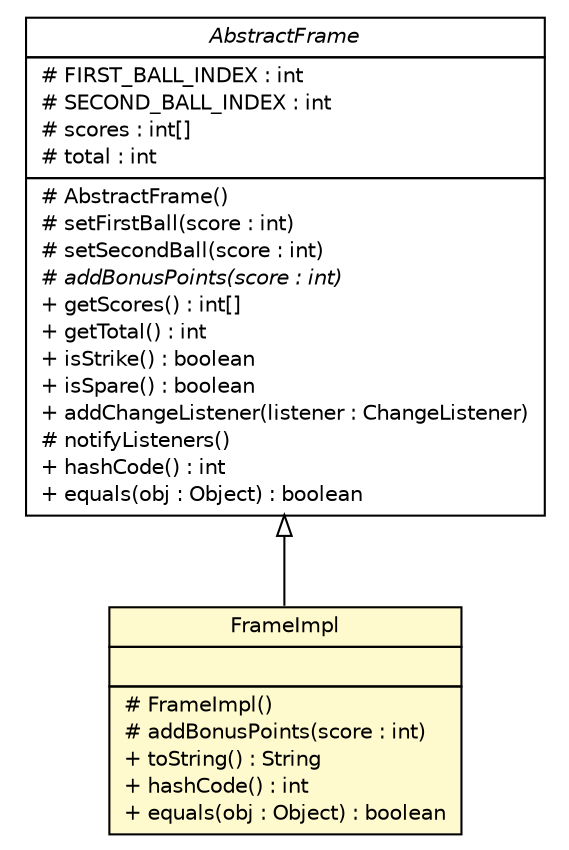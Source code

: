 #!/usr/local/bin/dot
#
# Class diagram 
# Generated by UMLGraph version R5_6 (http://www.umlgraph.org/)
#

digraph G {
	edge [fontname="Helvetica",fontsize=10,labelfontname="Helvetica",labelfontsize=10];
	node [fontname="Helvetica",fontsize=10,shape=plaintext];
	nodesep=0.25;
	ranksep=0.5;
	// thmuggleton.model.impl.FrameImpl
	c427 [label=<<table title="thmuggleton.model.impl.FrameImpl" border="0" cellborder="1" cellspacing="0" cellpadding="2" port="p" bgcolor="lemonChiffon" href="./FrameImpl.html">
		<tr><td><table border="0" cellspacing="0" cellpadding="1">
<tr><td align="center" balign="center"> FrameImpl </td></tr>
		</table></td></tr>
		<tr><td><table border="0" cellspacing="0" cellpadding="1">
<tr><td align="left" balign="left">  </td></tr>
		</table></td></tr>
		<tr><td><table border="0" cellspacing="0" cellpadding="1">
<tr><td align="left" balign="left"> # FrameImpl() </td></tr>
<tr><td align="left" balign="left"> # addBonusPoints(score : int) </td></tr>
<tr><td align="left" balign="left"> + toString() : String </td></tr>
<tr><td align="left" balign="left"> + hashCode() : int </td></tr>
<tr><td align="left" balign="left"> + equals(obj : Object) : boolean </td></tr>
		</table></td></tr>
		</table>>, URL="./FrameImpl.html", fontname="Helvetica", fontcolor="black", fontsize=10.0];
	// thmuggleton.model.impl.AbstractFrame
	c428 [label=<<table title="thmuggleton.model.impl.AbstractFrame" border="0" cellborder="1" cellspacing="0" cellpadding="2" port="p" href="./AbstractFrame.html">
		<tr><td><table border="0" cellspacing="0" cellpadding="1">
<tr><td align="center" balign="center"><font face="Helvetica-Oblique"> AbstractFrame </font></td></tr>
		</table></td></tr>
		<tr><td><table border="0" cellspacing="0" cellpadding="1">
<tr><td align="left" balign="left"> # FIRST_BALL_INDEX : int </td></tr>
<tr><td align="left" balign="left"> # SECOND_BALL_INDEX : int </td></tr>
<tr><td align="left" balign="left"> # scores : int[] </td></tr>
<tr><td align="left" balign="left"> # total : int </td></tr>
		</table></td></tr>
		<tr><td><table border="0" cellspacing="0" cellpadding="1">
<tr><td align="left" balign="left"> # AbstractFrame() </td></tr>
<tr><td align="left" balign="left"> # setFirstBall(score : int) </td></tr>
<tr><td align="left" balign="left"> # setSecondBall(score : int) </td></tr>
<tr><td align="left" balign="left"><font face="Helvetica-Oblique" point-size="10.0"> # addBonusPoints(score : int) </font></td></tr>
<tr><td align="left" balign="left"> + getScores() : int[] </td></tr>
<tr><td align="left" balign="left"> + getTotal() : int </td></tr>
<tr><td align="left" balign="left"> + isStrike() : boolean </td></tr>
<tr><td align="left" balign="left"> + isSpare() : boolean </td></tr>
<tr><td align="left" balign="left"> + addChangeListener(listener : ChangeListener) </td></tr>
<tr><td align="left" balign="left"> # notifyListeners() </td></tr>
<tr><td align="left" balign="left"> + hashCode() : int </td></tr>
<tr><td align="left" balign="left"> + equals(obj : Object) : boolean </td></tr>
		</table></td></tr>
		</table>>, URL="./AbstractFrame.html", fontname="Helvetica", fontcolor="black", fontsize=10.0];
	//thmuggleton.model.impl.FrameImpl extends thmuggleton.model.impl.AbstractFrame
	c428:p -> c427:p [dir=back,arrowtail=empty];
}

